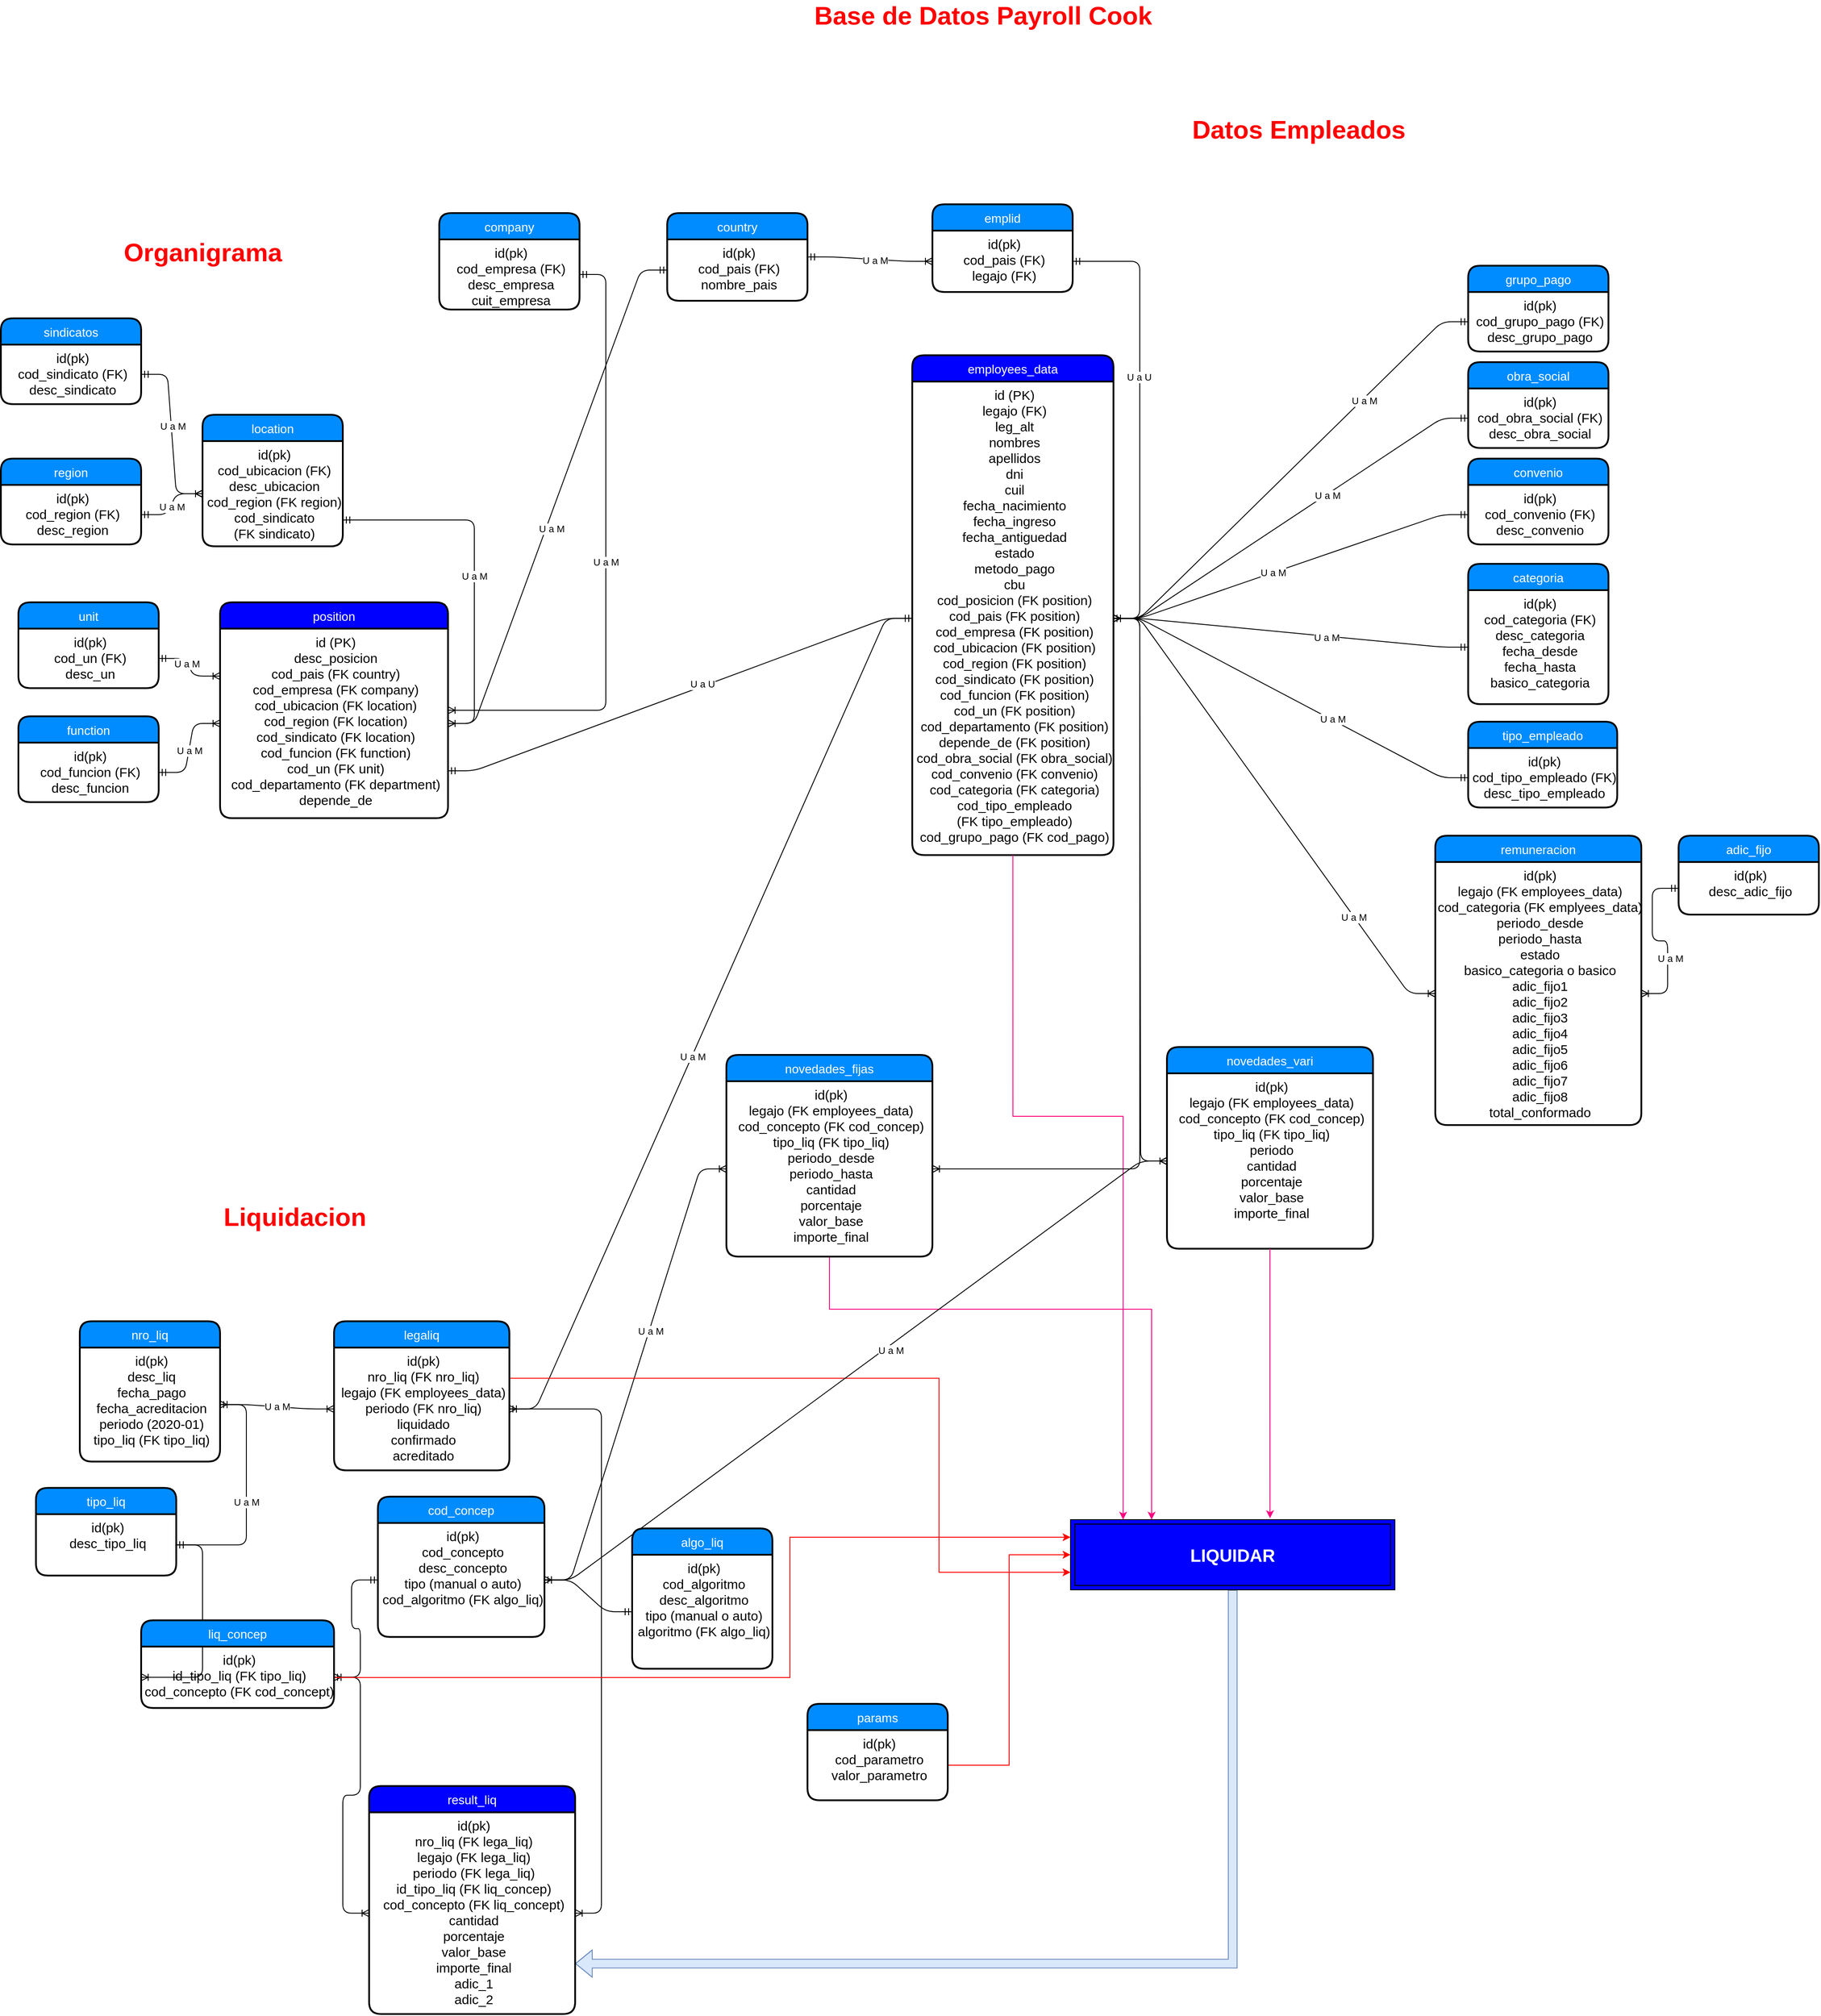 <mxfile version="13.6.2" type="github"><diagram id="R5pfA701NaSD8N2ByGOf" name="Page-1"><mxGraphModel dx="3206" dy="401" grid="1" gridSize="10" guides="1" tooltips="1" connect="1" arrows="1" fold="1" page="1" pageScale="1" pageWidth="1169" pageHeight="827" math="0" shadow="0"><root><mxCell id="0"/><mxCell id="1" parent="0"/><mxCell id="XidrcmPHRUJYJWmRy7Ku-55" value="" style="edgeStyle=entityRelationEdgeStyle;fontSize=12;html=1;endArrow=ERoneToMany;startArrow=ERmandOne;strokeColor=#000000;" parent="1" source="XidrcmPHRUJYJWmRy7Ku-22" target="XidrcmPHRUJYJWmRy7Ku-40" edge="1"><mxGeometry width="100" height="100" relative="1" as="geometry"><mxPoint x="-1680" y="1750" as="sourcePoint"/><mxPoint x="-1580" y="1650" as="targetPoint"/></mxGeometry></mxCell><mxCell id="XidrcmPHRUJYJWmRy7Ku-60" value="U a M" style="edgeLabel;html=1;align=center;verticalAlign=middle;resizable=0;points=[];" parent="XidrcmPHRUJYJWmRy7Ku-55" vertex="1" connectable="0"><mxGeometry x="0.192" y="-1" relative="1" as="geometry"><mxPoint as="offset"/></mxGeometry></mxCell><mxCell id="119IcOjmTgw26iHcHYF6-54" value="&lt;span style=&quot;font-size: 29px&quot;&gt;&lt;b&gt;Base de Datos Payroll Cook&lt;/b&gt;&lt;/span&gt;" style="text;html=1;align=center;verticalAlign=middle;resizable=0;points=[];;autosize=1;fontColor=#FF0000;" parent="1" vertex="1"><mxGeometry x="-1370" y="50" width="400" height="30" as="geometry"/></mxCell><mxCell id="119IcOjmTgw26iHcHYF6-61" style="edgeStyle=orthogonalEdgeStyle;rounded=0;orthogonalLoop=1;jettySize=auto;html=1;exitX=0;exitY=0.25;exitDx=0;exitDy=0;entryX=0.5;entryY=1;entryDx=0;entryDy=0;fontSize=20;strokeColor=none;endArrow=ERoneToMany;endFill=0;startArrow=ERmandOne;startFill=0;" parent="1" edge="1"><mxGeometry relative="1" as="geometry"><mxPoint x="-1205.333" y="606.17" as="targetPoint"/><mxPoint x="-1001" y="500.59" as="sourcePoint"/></mxGeometry></mxCell><mxCell id="CLIR_dkmVU7LcoB8GXZn-4" value="" style="edgeStyle=entityRelationEdgeStyle;fontSize=12;html=1;endArrow=ERmandOne;startArrow=ERmandOne;endFill=0;" parent="1" source="CLIR_dkmVU7LcoB8GXZn-3" target="119IcOjmTgw26iHcHYF6-74" edge="1"><mxGeometry width="100" height="100" relative="1" as="geometry"><mxPoint x="-1321" y="502.17" as="sourcePoint"/><mxPoint x="-1161" y="512.17" as="targetPoint"/></mxGeometry></mxCell><mxCell id="CLIR_dkmVU7LcoB8GXZn-12" value="U a U" style="edgeLabel;html=1;align=center;verticalAlign=middle;resizable=0;points=[];" parent="CLIR_dkmVU7LcoB8GXZn-4" vertex="1" connectable="0"><mxGeometry x="-0.191" y="-1" relative="1" as="geometry"><mxPoint as="offset"/></mxGeometry></mxCell><mxCell id="CLIR_dkmVU7LcoB8GXZn-9" value="" style="edgeStyle=entityRelationEdgeStyle;fontSize=12;html=1;endArrow=ERoneToMany;startArrow=ERmandOne;" parent="1" source="CLIR_dkmVU7LcoB8GXZn-7" target="CLIR_dkmVU7LcoB8GXZn-31" edge="1"><mxGeometry width="100" height="100" relative="1" as="geometry"><mxPoint x="-1620" y="880" as="sourcePoint"/><mxPoint x="-1520" y="780" as="targetPoint"/></mxGeometry></mxCell><mxCell id="XidrcmPHRUJYJWmRy7Ku-59" value="U a M" style="edgeLabel;html=1;align=center;verticalAlign=middle;resizable=0;points=[];" parent="CLIR_dkmVU7LcoB8GXZn-9" vertex="1" connectable="0"><mxGeometry x="0.12" y="6" relative="1" as="geometry"><mxPoint as="offset"/></mxGeometry></mxCell><mxCell id="CLIR_dkmVU7LcoB8GXZn-15" value="" style="edgeStyle=entityRelationEdgeStyle;fontSize=12;html=1;endArrow=ERoneToMany;startArrow=ERmandOne;" parent="1" source="CLIR_dkmVU7LcoB8GXZn-14" target="CLIR_dkmVU7LcoB8GXZn-30" edge="1"><mxGeometry width="100" height="100" relative="1" as="geometry"><mxPoint x="-1620" y="960" as="sourcePoint"/><mxPoint x="-1520" y="860" as="targetPoint"/></mxGeometry></mxCell><mxCell id="CLIR_dkmVU7LcoB8GXZn-16" value="U a M" style="edgeLabel;html=1;align=center;verticalAlign=middle;resizable=0;points=[];" parent="CLIR_dkmVU7LcoB8GXZn-15" vertex="1" connectable="0"><mxGeometry x="0.012" relative="1" as="geometry"><mxPoint as="offset"/></mxGeometry></mxCell><mxCell id="CLIR_dkmVU7LcoB8GXZn-19" value="" style="edgeStyle=entityRelationEdgeStyle;fontSize=12;html=1;endArrow=ERoneToMany;startArrow=ERmandOne;exitX=1;exitY=0.75;exitDx=0;exitDy=0;" parent="1" source="CLIR_dkmVU7LcoB8GXZn-18" target="CLIR_dkmVU7LcoB8GXZn-31" edge="1"><mxGeometry width="100" height="100" relative="1" as="geometry"><mxPoint x="-1620" y="960" as="sourcePoint"/><mxPoint x="-1520" y="860" as="targetPoint"/></mxGeometry></mxCell><mxCell id="CLIR_dkmVU7LcoB8GXZn-20" value="U a M" style="edgeLabel;html=1;align=center;verticalAlign=middle;resizable=0;points=[];" parent="CLIR_dkmVU7LcoB8GXZn-19" vertex="1" connectable="0"><mxGeometry x="-0.186" relative="1" as="geometry"><mxPoint y="45.83" as="offset"/></mxGeometry></mxCell><mxCell id="CLIR_dkmVU7LcoB8GXZn-23" value="" style="edgeStyle=entityRelationEdgeStyle;fontSize=12;html=1;endArrow=ERoneToMany;startArrow=ERmandOne;" parent="1" source="CLIR_dkmVU7LcoB8GXZn-22" target="CLIR_dkmVU7LcoB8GXZn-18" edge="1"><mxGeometry width="100" height="100" relative="1" as="geometry"><mxPoint x="-1620" y="1130" as="sourcePoint"/><mxPoint x="-1520" y="1030" as="targetPoint"/></mxGeometry></mxCell><mxCell id="CLIR_dkmVU7LcoB8GXZn-24" value="U a M" style="edgeLabel;html=1;align=center;verticalAlign=middle;resizable=0;points=[];" parent="CLIR_dkmVU7LcoB8GXZn-23" vertex="1" connectable="0"><mxGeometry x="-0.057" y="-1" relative="1" as="geometry"><mxPoint as="offset"/></mxGeometry></mxCell><mxCell id="CLIR_dkmVU7LcoB8GXZn-27" value="" style="edgeStyle=entityRelationEdgeStyle;fontSize=12;html=1;endArrow=ERoneToMany;startArrow=ERmandOne;entryX=0;entryY=0.25;entryDx=0;entryDy=0;" parent="1" source="CLIR_dkmVU7LcoB8GXZn-26" target="CLIR_dkmVU7LcoB8GXZn-31" edge="1"><mxGeometry width="100" height="100" relative="1" as="geometry"><mxPoint x="-2050" y="890" as="sourcePoint"/><mxPoint x="-1950" y="790" as="targetPoint"/></mxGeometry></mxCell><mxCell id="CLIR_dkmVU7LcoB8GXZn-28" value="U a M" style="edgeLabel;html=1;align=center;verticalAlign=middle;resizable=0;points=[];" parent="CLIR_dkmVU7LcoB8GXZn-27" vertex="1" connectable="0"><mxGeometry x="-0.11" y="-1" relative="1" as="geometry"><mxPoint as="offset"/></mxGeometry></mxCell><mxCell id="CLIR_dkmVU7LcoB8GXZn-29" value="&lt;span style=&quot;font-size: 29px&quot;&gt;&lt;b&gt;Organigrama&lt;/b&gt;&lt;/span&gt;" style="text;html=1;align=center;verticalAlign=middle;resizable=0;points=[];;autosize=1;fontColor=#FF0000;" parent="1" vertex="1"><mxGeometry x="-2160" y="320" width="200" height="30" as="geometry"/></mxCell><mxCell id="CLIR_dkmVU7LcoB8GXZn-34" value="" style="edgeStyle=entityRelationEdgeStyle;fontSize=12;html=1;endArrow=ERoneToMany;startArrow=ERmandOne;" parent="1" source="CLIR_dkmVU7LcoB8GXZn-33" target="CLIR_dkmVU7LcoB8GXZn-31" edge="1"><mxGeometry width="100" height="100" relative="1" as="geometry"><mxPoint x="-1970" y="830" as="sourcePoint"/><mxPoint x="-1870" y="730" as="targetPoint"/></mxGeometry></mxCell><mxCell id="CLIR_dkmVU7LcoB8GXZn-35" value="U a M" style="edgeLabel;html=1;align=center;verticalAlign=middle;resizable=0;points=[];fontColor=#000000;" parent="CLIR_dkmVU7LcoB8GXZn-34" vertex="1" connectable="0"><mxGeometry x="-0.051" relative="1" as="geometry"><mxPoint as="offset"/></mxGeometry></mxCell><mxCell id="CLIR_dkmVU7LcoB8GXZn-8" value="" style="edgeStyle=entityRelationEdgeStyle;fontSize=12;html=1;endArrow=ERoneToMany;startArrow=ERmandOne;" parent="1" source="CLIR_dkmVU7LcoB8GXZn-6" target="CLIR_dkmVU7LcoB8GXZn-3" edge="1"><mxGeometry width="100" height="100" relative="1" as="geometry"><mxPoint x="-1490" y="530" as="sourcePoint"/><mxPoint x="-1390" y="430" as="targetPoint"/></mxGeometry></mxCell><mxCell id="CLIR_dkmVU7LcoB8GXZn-10" value="U a M" style="edgeLabel;html=1;align=center;verticalAlign=middle;resizable=0;points=[];" parent="CLIR_dkmVU7LcoB8GXZn-8" vertex="1" connectable="0"><mxGeometry x="0.074" y="-1" relative="1" as="geometry"><mxPoint as="offset"/></mxGeometry></mxCell><mxCell id="CLIR_dkmVU7LcoB8GXZn-38" value="" style="edgeStyle=entityRelationEdgeStyle;fontSize=12;html=1;endArrow=ERoneToMany;startArrow=ERmandOne;entryX=0;entryY=0.5;entryDx=0;entryDy=0;" parent="1" source="CLIR_dkmVU7LcoB8GXZn-37" target="CLIR_dkmVU7LcoB8GXZn-18" edge="1"><mxGeometry width="100" height="100" relative="1" as="geometry"><mxPoint x="-1980" y="580" as="sourcePoint"/><mxPoint x="-1880" y="480" as="targetPoint"/></mxGeometry></mxCell><mxCell id="CLIR_dkmVU7LcoB8GXZn-39" value="U a M" style="edgeLabel;html=1;align=center;verticalAlign=middle;resizable=0;points=[];fontColor=#000000;" parent="CLIR_dkmVU7LcoB8GXZn-38" vertex="1" connectable="0"><mxGeometry x="-0.089" y="1" relative="1" as="geometry"><mxPoint as="offset"/></mxGeometry></mxCell><mxCell id="CLIR_dkmVU7LcoB8GXZn-42" value="" style="edgeStyle=entityRelationEdgeStyle;fontSize=12;html=1;endArrow=ERmandOne;startArrow=ERmandOne;exitX=1;exitY=0.75;exitDx=0;exitDy=0;" parent="1" source="CLIR_dkmVU7LcoB8GXZn-31" target="119IcOjmTgw26iHcHYF6-74" edge="1"><mxGeometry width="100" height="100" relative="1" as="geometry"><mxPoint x="-1590" y="740" as="sourcePoint"/><mxPoint x="-1490" y="640" as="targetPoint"/></mxGeometry></mxCell><mxCell id="CLIR_dkmVU7LcoB8GXZn-43" value="U a U" style="edgeLabel;html=1;align=center;verticalAlign=middle;resizable=0;points=[];fontColor=#000000;" parent="CLIR_dkmVU7LcoB8GXZn-42" vertex="1" connectable="0"><mxGeometry x="0.433" relative="1" as="geometry"><mxPoint x="-88.33" y="29.97" as="offset"/></mxGeometry></mxCell><mxCell id="CLIR_dkmVU7LcoB8GXZn-50" value="" style="edgeStyle=entityRelationEdgeStyle;fontSize=12;html=1;endArrow=ERoneToMany;startArrow=ERmandOne;" parent="1" source="CLIR_dkmVU7LcoB8GXZn-49" target="119IcOjmTgw26iHcHYF6-74" edge="1"><mxGeometry width="100" height="100" relative="1" as="geometry"><mxPoint x="-1330" y="810" as="sourcePoint"/><mxPoint x="-1230" y="710" as="targetPoint"/></mxGeometry></mxCell><mxCell id="CLIR_dkmVU7LcoB8GXZn-51" value="U a M" style="edgeLabel;html=1;align=center;verticalAlign=middle;resizable=0;points=[];fontColor=#000000;" parent="CLIR_dkmVU7LcoB8GXZn-50" vertex="1" connectable="0"><mxGeometry x="-0.206" y="1" relative="1" as="geometry"><mxPoint as="offset"/></mxGeometry></mxCell><mxCell id="CLIR_dkmVU7LcoB8GXZn-52" value="" style="edgeStyle=entityRelationEdgeStyle;fontSize=12;html=1;endArrow=ERoneToMany;startArrow=ERmandOne;" parent="1" source="CLIR_dkmVU7LcoB8GXZn-47" target="119IcOjmTgw26iHcHYF6-74" edge="1"><mxGeometry width="100" height="100" relative="1" as="geometry"><mxPoint x="-1330" y="810" as="sourcePoint"/><mxPoint x="-1230" y="710" as="targetPoint"/></mxGeometry></mxCell><mxCell id="CLIR_dkmVU7LcoB8GXZn-53" value="U a M" style="edgeLabel;html=1;align=center;verticalAlign=middle;resizable=0;points=[];fontColor=#000000;" parent="CLIR_dkmVU7LcoB8GXZn-52" vertex="1" connectable="0"><mxGeometry x="-0.007" y="2" relative="1" as="geometry"><mxPoint x="-23.03" y="5.43" as="offset"/></mxGeometry></mxCell><mxCell id="CLIR_dkmVU7LcoB8GXZn-56" value="" style="edgeStyle=entityRelationEdgeStyle;fontSize=12;html=1;endArrow=ERoneToMany;startArrow=ERmandOne;" parent="1" source="CLIR_dkmVU7LcoB8GXZn-55" target="119IcOjmTgw26iHcHYF6-74" edge="1"><mxGeometry width="100" height="100" relative="1" as="geometry"><mxPoint x="-1330" y="890" as="sourcePoint"/><mxPoint x="-1230" y="790" as="targetPoint"/></mxGeometry></mxCell><mxCell id="CLIR_dkmVU7LcoB8GXZn-57" value="U a M" style="edgeLabel;html=1;align=center;verticalAlign=middle;resizable=0;points=[];fontColor=#000000;" parent="CLIR_dkmVU7LcoB8GXZn-56" vertex="1" connectable="0"><mxGeometry x="-0.203" y="1" relative="1" as="geometry"><mxPoint as="offset"/></mxGeometry></mxCell><mxCell id="CLIR_dkmVU7LcoB8GXZn-60" value="" style="edgeStyle=entityRelationEdgeStyle;fontSize=12;html=1;endArrow=ERoneToMany;startArrow=ERmandOne;" parent="1" source="CLIR_dkmVU7LcoB8GXZn-59" target="119IcOjmTgw26iHcHYF6-74" edge="1"><mxGeometry width="100" height="100" relative="1" as="geometry"><mxPoint x="-1330" y="890" as="sourcePoint"/><mxPoint x="-1230" y="790" as="targetPoint"/></mxGeometry></mxCell><mxCell id="CLIR_dkmVU7LcoB8GXZn-61" value="U a M" style="edgeLabel;html=1;align=center;verticalAlign=middle;resizable=0;points=[];fontColor=#000000;" parent="CLIR_dkmVU7LcoB8GXZn-60" vertex="1" connectable="0"><mxGeometry x="-0.237" y="-1" relative="1" as="geometry"><mxPoint as="offset"/></mxGeometry></mxCell><mxCell id="CLIR_dkmVU7LcoB8GXZn-64" value="" style="edgeStyle=entityRelationEdgeStyle;fontSize=12;html=1;endArrow=ERoneToMany;startArrow=ERmandOne;" parent="1" source="CLIR_dkmVU7LcoB8GXZn-63" target="119IcOjmTgw26iHcHYF6-74" edge="1"><mxGeometry width="100" height="100" relative="1" as="geometry"><mxPoint x="-1330" y="560" as="sourcePoint"/><mxPoint x="-1230" y="460" as="targetPoint"/></mxGeometry></mxCell><mxCell id="CLIR_dkmVU7LcoB8GXZn-65" value="U a M" style="edgeLabel;html=1;align=center;verticalAlign=middle;resizable=0;points=[];fontColor=#000000;" parent="CLIR_dkmVU7LcoB8GXZn-64" vertex="1" connectable="0"><mxGeometry x="-0.426" y="2" relative="1" as="geometry"><mxPoint as="offset"/></mxGeometry></mxCell><mxCell id="XidrcmPHRUJYJWmRy7Ku-5" value="" style="edgeStyle=entityRelationEdgeStyle;fontSize=12;html=1;endArrow=ERoneToMany;startArrow=ERmandOne;" parent="1" source="XidrcmPHRUJYJWmRy7Ku-4" target="XidrcmPHRUJYJWmRy7Ku-2" edge="1"><mxGeometry width="100" height="100" relative="1" as="geometry"><mxPoint x="-396.42" y="1140" as="sourcePoint"/><mxPoint x="-296.42" y="1040" as="targetPoint"/></mxGeometry></mxCell><mxCell id="XidrcmPHRUJYJWmRy7Ku-6" value="U a M" style="edgeLabel;html=1;align=center;verticalAlign=middle;resizable=0;points=[];" parent="XidrcmPHRUJYJWmRy7Ku-5" vertex="1" connectable="0"><mxGeometry x="-0.26" y="1" relative="1" as="geometry"><mxPoint x="19" y="36.9" as="offset"/></mxGeometry></mxCell><mxCell id="XidrcmPHRUJYJWmRy7Ku-7" value="" style="edgeStyle=entityRelationEdgeStyle;fontSize=12;html=1;endArrow=ERoneToMany;startArrow=ERmandOne;" parent="1" source="119IcOjmTgw26iHcHYF6-74" target="XidrcmPHRUJYJWmRy7Ku-2" edge="1"><mxGeometry width="100" height="100" relative="1" as="geometry"><mxPoint x="-1230" y="1160" as="sourcePoint"/><mxPoint x="-1130" y="1060" as="targetPoint"/></mxGeometry></mxCell><mxCell id="XidrcmPHRUJYJWmRy7Ku-8" value="U a M" style="edgeLabel;html=1;align=center;verticalAlign=middle;resizable=0;points=[];" parent="XidrcmPHRUJYJWmRy7Ku-7" vertex="1" connectable="0"><mxGeometry x="0.531" y="-1" relative="1" as="geometry"><mxPoint as="offset"/></mxGeometry></mxCell><mxCell id="XidrcmPHRUJYJWmRy7Ku-13" value="" style="edgeStyle=entityRelationEdgeStyle;fontSize=12;html=1;endArrow=ERoneToMany;startArrow=ERmandOne;" parent="1" source="119IcOjmTgw26iHcHYF6-74" target="XidrcmPHRUJYJWmRy7Ku-12" edge="1"><mxGeometry width="100" height="100" relative="1" as="geometry"><mxPoint x="-1970" y="1020" as="sourcePoint"/><mxPoint x="-1870" y="920" as="targetPoint"/></mxGeometry></mxCell><mxCell id="XidrcmPHRUJYJWmRy7Ku-14" value="U a M" style="edgeLabel;html=1;align=center;verticalAlign=middle;resizable=0;points=[];" parent="XidrcmPHRUJYJWmRy7Ku-13" vertex="1" connectable="0"><mxGeometry x="0.102" y="1" relative="1" as="geometry"><mxPoint as="offset"/></mxGeometry></mxCell><mxCell id="XidrcmPHRUJYJWmRy7Ku-15" value="" style="edgeStyle=entityRelationEdgeStyle;fontSize=12;html=1;endArrow=ERoneToMany;startArrow=ERmandOne;" parent="1" source="XidrcmPHRUJYJWmRy7Ku-10" target="XidrcmPHRUJYJWmRy7Ku-12" edge="1"><mxGeometry width="100" height="100" relative="1" as="geometry"><mxPoint x="-1820" y="1603.73" as="sourcePoint"/><mxPoint x="-1720" y="1503.73" as="targetPoint"/></mxGeometry></mxCell><mxCell id="XidrcmPHRUJYJWmRy7Ku-16" value="U a M" style="edgeLabel;html=1;align=center;verticalAlign=middle;resizable=0;points=[];" parent="XidrcmPHRUJYJWmRy7Ku-15" vertex="1" connectable="0"><mxGeometry x="-0.004" relative="1" as="geometry"><mxPoint as="offset"/></mxGeometry></mxCell><mxCell id="XidrcmPHRUJYJWmRy7Ku-19" value="" style="edgeStyle=entityRelationEdgeStyle;fontSize=12;html=1;endArrow=ERoneToMany;startArrow=ERmandOne;" parent="1" source="XidrcmPHRUJYJWmRy7Ku-18" target="XidrcmPHRUJYJWmRy7Ku-10" edge="1"><mxGeometry width="100" height="100" relative="1" as="geometry"><mxPoint x="-2030" y="1743.73" as="sourcePoint"/><mxPoint x="-1930" y="1643.73" as="targetPoint"/></mxGeometry></mxCell><mxCell id="XidrcmPHRUJYJWmRy7Ku-20" value="U a M" style="edgeLabel;html=1;align=center;verticalAlign=middle;resizable=0;points=[];" parent="XidrcmPHRUJYJWmRy7Ku-19" vertex="1" connectable="0"><mxGeometry x="-0.049" relative="1" as="geometry"><mxPoint as="offset"/></mxGeometry></mxCell><mxCell id="XidrcmPHRUJYJWmRy7Ku-25" value="" style="edgeStyle=entityRelationEdgeStyle;fontSize=12;html=1;endArrow=ERoneToMany;startArrow=ERmandOne;" parent="1" source="XidrcmPHRUJYJWmRy7Ku-22" target="XidrcmPHRUJYJWmRy7Ku-24" edge="1"><mxGeometry width="100" height="100" relative="1" as="geometry"><mxPoint x="-2030" y="1883.73" as="sourcePoint"/><mxPoint x="-1930" y="1783.73" as="targetPoint"/></mxGeometry></mxCell><mxCell id="XidrcmPHRUJYJWmRy7Ku-26" value="" style="edgeStyle=entityRelationEdgeStyle;fontSize=12;html=1;endArrow=ERoneToMany;startArrow=ERmandOne;entryX=0;entryY=0.5;entryDx=0;entryDy=0;" parent="1" source="XidrcmPHRUJYJWmRy7Ku-18" target="XidrcmPHRUJYJWmRy7Ku-24" edge="1"><mxGeometry width="100" height="100" relative="1" as="geometry"><mxPoint x="-2030" y="1883.73" as="sourcePoint"/><mxPoint x="-1930" y="1783.73" as="targetPoint"/></mxGeometry></mxCell><mxCell id="XidrcmPHRUJYJWmRy7Ku-29" value="" style="edgeStyle=entityRelationEdgeStyle;fontSize=12;html=1;endArrow=ERoneToMany;startArrow=ERmandOne;" parent="1" source="XidrcmPHRUJYJWmRy7Ku-28" target="XidrcmPHRUJYJWmRy7Ku-22" edge="1"><mxGeometry width="100" height="100" relative="1" as="geometry"><mxPoint x="-1640" y="1943.73" as="sourcePoint"/><mxPoint x="-1540" y="1843.73" as="targetPoint"/></mxGeometry></mxCell><mxCell id="XidrcmPHRUJYJWmRy7Ku-34" value="" style="edgeStyle=entityRelationEdgeStyle;fontSize=12;html=1;endArrow=ERoneToMany;startArrow=ERmandOne;" parent="1" source="XidrcmPHRUJYJWmRy7Ku-12" target="XidrcmPHRUJYJWmRy7Ku-33" edge="1"><mxGeometry width="100" height="100" relative="1" as="geometry"><mxPoint x="-1950" y="2073.73" as="sourcePoint"/><mxPoint x="-1850" y="1973.73" as="targetPoint"/></mxGeometry></mxCell><mxCell id="XidrcmPHRUJYJWmRy7Ku-35" value="" style="edgeStyle=entityRelationEdgeStyle;fontSize=12;html=1;endArrow=ERoneToMany;startArrow=ERmandOne;entryX=0;entryY=0.5;entryDx=0;entryDy=0;" parent="1" source="XidrcmPHRUJYJWmRy7Ku-24" target="XidrcmPHRUJYJWmRy7Ku-33" edge="1"><mxGeometry width="100" height="100" relative="1" as="geometry"><mxPoint x="-1950" y="2093.73" as="sourcePoint"/><mxPoint x="-1850" y="1993.73" as="targetPoint"/></mxGeometry></mxCell><mxCell id="CLIR_dkmVU7LcoB8GXZn-6" value="country" style="swimlane;childLayout=stackLayout;horizontal=1;startSize=30;horizontalStack=0;fillColor=#008cff;fontColor=#FFFFFF;rounded=1;fontSize=14;fontStyle=0;strokeWidth=2;resizeParent=0;resizeLast=1;shadow=0;dashed=0;align=center;glass=0;comic=0;" parent="1" vertex="1"><mxGeometry x="-1530" y="290" width="160" height="100" as="geometry"/></mxCell><mxCell id="CLIR_dkmVU7LcoB8GXZn-7" value="id(pk)&#10;cod_pais (FK)&#10;nombre_pais" style="align=center;strokeColor=none;fillColor=none;spacingLeft=4;fontSize=15;verticalAlign=top;resizable=0;rotatable=0;part=1;" parent="CLIR_dkmVU7LcoB8GXZn-6" vertex="1"><mxGeometry y="30" width="160" height="70" as="geometry"/></mxCell><mxCell id="CLIR_dkmVU7LcoB8GXZn-13" value="company" style="swimlane;childLayout=stackLayout;horizontal=1;startSize=30;horizontalStack=0;fillColor=#008cff;fontColor=#FFFFFF;rounded=1;fontSize=14;fontStyle=0;strokeWidth=2;resizeParent=0;resizeLast=1;shadow=0;dashed=0;align=center;glass=0;comic=0;" parent="1" vertex="1"><mxGeometry x="-1790" y="290" width="160" height="110.01" as="geometry"/></mxCell><mxCell id="CLIR_dkmVU7LcoB8GXZn-14" value="id(pk)&#10;cod_empresa (FK)&#10;desc_empresa&#10;cuit_empresa" style="align=center;strokeColor=none;fillColor=none;spacingLeft=4;fontSize=15;verticalAlign=top;resizable=0;rotatable=0;part=1;" parent="CLIR_dkmVU7LcoB8GXZn-13" vertex="1"><mxGeometry y="30" width="160" height="80.01" as="geometry"/></mxCell><mxCell id="XidrcmPHRUJYJWmRy7Ku-37" value="&lt;span style=&quot;font-size: 29px&quot;&gt;&lt;b&gt;Liquidacion&lt;/b&gt;&lt;/span&gt;" style="text;html=1;align=center;verticalAlign=middle;resizable=0;points=[];;autosize=1;fontColor=#FF0000;" parent="1" vertex="1"><mxGeometry x="-2045" y="1420" width="180" height="30" as="geometry"/></mxCell><mxCell id="XidrcmPHRUJYJWmRy7Ku-38" value="&lt;span style=&quot;font-size: 29px&quot;&gt;&lt;b&gt;Datos Empleados&lt;/b&gt;&lt;/span&gt;" style="text;html=1;align=center;verticalAlign=middle;resizable=0;points=[];;autosize=1;fontColor=#FF0000;" parent="1" vertex="1"><mxGeometry x="-940" y="180" width="260" height="30" as="geometry"/></mxCell><mxCell id="CLIR_dkmVU7LcoB8GXZn-62" value="grupo_pago" style="swimlane;childLayout=stackLayout;horizontal=1;startSize=30;horizontalStack=0;fillColor=#008cff;fontColor=#FFFFFF;rounded=1;fontSize=14;fontStyle=0;strokeWidth=2;resizeParent=0;resizeLast=1;shadow=0;dashed=0;align=center;glass=0;comic=0;" parent="1" vertex="1"><mxGeometry x="-616.42" y="350" width="160" height="97.83" as="geometry"/></mxCell><mxCell id="CLIR_dkmVU7LcoB8GXZn-63" value="id(pk)&#10;cod_grupo_pago (FK)&#10;desc_grupo_pago" style="align=center;strokeColor=none;fillColor=none;spacingLeft=4;fontSize=15;verticalAlign=top;resizable=0;rotatable=0;part=1;" parent="CLIR_dkmVU7LcoB8GXZn-62" vertex="1"><mxGeometry y="30" width="160" height="67.83" as="geometry"/></mxCell><mxCell id="CLIR_dkmVU7LcoB8GXZn-46" value="convenio" style="swimlane;childLayout=stackLayout;horizontal=1;startSize=30;horizontalStack=0;fillColor=#008cff;fontColor=#FFFFFF;rounded=1;fontSize=14;fontStyle=0;strokeWidth=2;resizeParent=0;resizeLast=1;shadow=0;dashed=0;align=center;glass=0;comic=0;" parent="1" vertex="1"><mxGeometry x="-616.42" y="570.01" width="160" height="97.83" as="geometry"/></mxCell><mxCell id="CLIR_dkmVU7LcoB8GXZn-47" value="id(pk)&#10;cod_convenio (FK)&#10;desc_convenio" style="align=center;strokeColor=none;fillColor=none;spacingLeft=4;fontSize=15;verticalAlign=top;resizable=0;rotatable=0;part=1;" parent="CLIR_dkmVU7LcoB8GXZn-46" vertex="1"><mxGeometry y="30" width="160" height="67.83" as="geometry"/></mxCell><mxCell id="CLIR_dkmVU7LcoB8GXZn-48" value="obra_social" style="swimlane;childLayout=stackLayout;horizontal=1;startSize=30;horizontalStack=0;fillColor=#008cff;fontColor=#FFFFFF;rounded=1;fontSize=14;fontStyle=0;strokeWidth=2;resizeParent=0;resizeLast=1;shadow=0;dashed=0;align=center;glass=0;comic=0;" parent="1" vertex="1"><mxGeometry x="-616.42" y="460" width="160" height="97.83" as="geometry"/></mxCell><mxCell id="CLIR_dkmVU7LcoB8GXZn-49" value="id(pk)&#10;cod_obra_social (FK)&#10;desc_obra_social" style="align=center;strokeColor=none;fillColor=none;spacingLeft=4;fontSize=15;verticalAlign=top;resizable=0;rotatable=0;part=1;" parent="CLIR_dkmVU7LcoB8GXZn-48" vertex="1"><mxGeometry y="30" width="160" height="67.83" as="geometry"/></mxCell><mxCell id="CLIR_dkmVU7LcoB8GXZn-54" value="categoria" style="swimlane;childLayout=stackLayout;horizontal=1;startSize=30;horizontalStack=0;fillColor=#008cff;fontColor=#FFFFFF;rounded=1;fontSize=14;fontStyle=0;strokeWidth=2;resizeParent=0;resizeLast=1;shadow=0;dashed=0;align=center;glass=0;comic=0;" parent="1" vertex="1"><mxGeometry x="-616.42" y="690" width="160" height="160" as="geometry"/></mxCell><mxCell id="CLIR_dkmVU7LcoB8GXZn-55" value="id(pk)&#10;cod_categoria (FK)&#10;desc_categoria&#10;fecha_desde&#10;fecha_hasta&#10;basico_categoria" style="align=center;strokeColor=none;fillColor=none;spacingLeft=4;fontSize=15;verticalAlign=top;resizable=0;rotatable=0;part=1;" parent="CLIR_dkmVU7LcoB8GXZn-54" vertex="1"><mxGeometry y="30" width="160" height="130" as="geometry"/></mxCell><mxCell id="CLIR_dkmVU7LcoB8GXZn-58" value="tipo_empleado" style="swimlane;childLayout=stackLayout;horizontal=1;startSize=30;horizontalStack=0;fillColor=#008cff;fontColor=#FFFFFF;rounded=1;fontSize=14;fontStyle=0;strokeWidth=2;resizeParent=0;resizeLast=1;shadow=0;dashed=0;align=center;glass=0;comic=0;" parent="1" vertex="1"><mxGeometry x="-616.42" y="870" width="170" height="97.83" as="geometry"/></mxCell><mxCell id="CLIR_dkmVU7LcoB8GXZn-59" value="id(pk)&#10;cod_tipo_empleado (FK)&#10;desc_tipo_empleado" style="align=center;strokeColor=none;fillColor=none;spacingLeft=4;fontSize=15;verticalAlign=top;resizable=0;rotatable=0;part=1;" parent="CLIR_dkmVU7LcoB8GXZn-58" vertex="1"><mxGeometry y="30" width="170" height="67.83" as="geometry"/></mxCell><mxCell id="XidrcmPHRUJYJWmRy7Ku-1" value="remuneracion" style="swimlane;childLayout=stackLayout;horizontal=1;startSize=30;horizontalStack=0;fillColor=#008cff;fontColor=#FFFFFF;rounded=1;fontSize=14;fontStyle=0;strokeWidth=2;resizeParent=0;resizeLast=1;shadow=0;dashed=0;align=center;glass=0;comic=0;" parent="1" vertex="1"><mxGeometry x="-653.92" y="1000" width="235" height="330" as="geometry"/></mxCell><mxCell id="XidrcmPHRUJYJWmRy7Ku-2" value="id(pk)&#10;legajo (FK employees_data)&#10;cod_categoria (FK emplyees_data)&#10;periodo_desde&#10;periodo_hasta&#10;estado&#10;basico_categoria o basico&#10;adic_fijo1&#10;adic_fijo2&#10;adic_fijo3&#10;adic_fijo4&#10;adic_fijo5&#10;adic_fijo6&#10;adic_fijo7&#10;adic_fijo8&#10;total_conformado&#10;" style="align=center;strokeColor=none;fillColor=none;spacingLeft=4;fontSize=15;verticalAlign=top;resizable=0;rotatable=0;part=1;" parent="XidrcmPHRUJYJWmRy7Ku-1" vertex="1"><mxGeometry y="30" width="235" height="300" as="geometry"/></mxCell><mxCell id="XidrcmPHRUJYJWmRy7Ku-3" value="adic_fijo" style="swimlane;childLayout=stackLayout;horizontal=1;startSize=30;horizontalStack=0;fillColor=#008cff;fontColor=#FFFFFF;rounded=1;fontSize=14;fontStyle=0;strokeWidth=2;resizeParent=0;resizeLast=1;shadow=0;dashed=0;align=center;glass=0;comic=0;" parent="1" vertex="1"><mxGeometry x="-376.42" y="1000" width="160" height="90" as="geometry"/></mxCell><mxCell id="XidrcmPHRUJYJWmRy7Ku-4" value="id(pk)&#10;desc_adic_fijo&#10;" style="align=center;strokeColor=none;fillColor=none;spacingLeft=4;fontSize=15;verticalAlign=top;resizable=0;rotatable=0;part=1;" parent="XidrcmPHRUJYJWmRy7Ku-3" vertex="1"><mxGeometry y="30" width="160" height="60" as="geometry"/></mxCell><mxCell id="CLIR_dkmVU7LcoB8GXZn-2" value="emplid" style="swimlane;childLayout=stackLayout;horizontal=1;startSize=30;horizontalStack=0;fillColor=#008cff;fontColor=#FFFFFF;rounded=1;fontSize=14;fontStyle=0;strokeWidth=2;resizeParent=0;resizeLast=1;shadow=0;dashed=0;align=center;glass=0;comic=0;" parent="1" vertex="1"><mxGeometry x="-1227.5" y="280" width="160" height="100" as="geometry"/></mxCell><mxCell id="CLIR_dkmVU7LcoB8GXZn-3" value="id(pk)&#10;cod_pais (FK)&#10;legajo (FK)" style="align=center;strokeColor=none;fillColor=none;spacingLeft=4;fontSize=15;verticalAlign=top;resizable=0;rotatable=0;part=1;" parent="CLIR_dkmVU7LcoB8GXZn-2" vertex="1"><mxGeometry y="30" width="160" height="70" as="geometry"/></mxCell><mxCell id="119IcOjmTgw26iHcHYF6-73" value="employees_data" style="swimlane;childLayout=stackLayout;horizontal=1;startSize=30;horizontalStack=0;fontColor=#FFFFFF;rounded=1;fontSize=14;fontStyle=0;strokeWidth=2;resizeParent=0;resizeLast=1;shadow=0;dashed=0;align=center;glass=0;comic=0;fillColor=#0000FF;" parent="1" vertex="1"><mxGeometry x="-1250.5" y="452.17" width="229.5" height="570" as="geometry"/></mxCell><mxCell id="119IcOjmTgw26iHcHYF6-74" value="id (PK)&#10;legajo (FK)&#10;leg_alt&#10;nombres&#10;apellidos&#10;dni&#10;cuil&#10;fecha_nacimiento&#10;fecha_ingreso&#10;fecha_antiguedad&#10;estado&#10;metodo_pago&#10;cbu&#10;cod_posicion (FK position)&#10;cod_pais (FK position)&#10;cod_empresa (FK position)&#10;cod_ubicacion (FK position)&#10;cod_region (FK position)&#10;cod_sindicato (FK position)&#10;cod_funcion (FK position)&#10;cod_un (FK position)&#10;cod_departamento (FK position)&#10;depende_de (FK position)&#10;cod_obra_social (FK obra_social)&#10;cod_convenio (FK convenio)&#10;cod_categoria (FK categoria)&#10;cod_tipo_empleado &#10;(FK tipo_empleado)&#10;cod_grupo_pago (FK cod_pago)&#10;" style="align=center;strokeColor=none;fillColor=none;spacingLeft=4;fontSize=15;verticalAlign=top;resizable=0;rotatable=0;part=1;" parent="119IcOjmTgw26iHcHYF6-73" vertex="1"><mxGeometry y="30" width="229.5" height="540" as="geometry"/></mxCell><mxCell id="XidrcmPHRUJYJWmRy7Ku-50" style="edgeStyle=orthogonalEdgeStyle;shape=flexArrow;rounded=0;orthogonalLoop=1;jettySize=auto;html=1;exitX=0.5;exitY=1;exitDx=0;exitDy=0;entryX=1;entryY=0.75;entryDx=0;entryDy=0;fillColor=#dae8fc;strokeColor=#6c8ebf;" parent="1" source="XidrcmPHRUJYJWmRy7Ku-43" target="XidrcmPHRUJYJWmRy7Ku-33" edge="1"><mxGeometry relative="1" as="geometry"/></mxCell><mxCell id="XidrcmPHRUJYJWmRy7Ku-43" value="&lt;b&gt;&lt;font color=&quot;#ffffff&quot; style=&quot;font-size: 20px&quot;&gt;LIQUIDAR&lt;/font&gt;&lt;/b&gt;" style="shape=ext;margin=3;double=1;whiteSpace=wrap;html=1;align=center;fillColor=#0000FF;" parent="1" vertex="1"><mxGeometry x="-1070" y="1780" width="370" height="80" as="geometry"/></mxCell><mxCell id="XidrcmPHRUJYJWmRy7Ku-44" style="edgeStyle=orthogonalEdgeStyle;rounded=0;orthogonalLoop=1;jettySize=auto;html=1;exitX=0.5;exitY=1;exitDx=0;exitDy=0;entryX=0.25;entryY=0;entryDx=0;entryDy=0;strokeColor=#FF0080;" parent="1" source="XidrcmPHRUJYJWmRy7Ku-40" target="XidrcmPHRUJYJWmRy7Ku-43" edge="1"><mxGeometry relative="1" as="geometry"><Array as="points"><mxPoint x="-1345" y="1540"/><mxPoint x="-977" y="1540"/></Array></mxGeometry></mxCell><mxCell id="XidrcmPHRUJYJWmRy7Ku-46" style="edgeStyle=orthogonalEdgeStyle;rounded=0;orthogonalLoop=1;jettySize=auto;html=1;exitX=1;exitY=0.5;exitDx=0;exitDy=0;entryX=0;entryY=0.5;entryDx=0;entryDy=0;strokeColor=#FF0000;" parent="1" source="XidrcmPHRUJYJWmRy7Ku-31" target="XidrcmPHRUJYJWmRy7Ku-43" edge="1"><mxGeometry relative="1" as="geometry"/></mxCell><mxCell id="XidrcmPHRUJYJWmRy7Ku-47" style="edgeStyle=orthogonalEdgeStyle;rounded=0;orthogonalLoop=1;jettySize=auto;html=1;exitX=1;exitY=0.25;exitDx=0;exitDy=0;entryX=0;entryY=0.75;entryDx=0;entryDy=0;strokeColor=#FF0000;" parent="1" source="XidrcmPHRUJYJWmRy7Ku-12" target="XidrcmPHRUJYJWmRy7Ku-43" edge="1"><mxGeometry relative="1" as="geometry"><Array as="points"><mxPoint x="-1220" y="1619"/><mxPoint x="-1220" y="1840"/></Array></mxGeometry></mxCell><mxCell id="XidrcmPHRUJYJWmRy7Ku-48" style="edgeStyle=orthogonalEdgeStyle;rounded=0;orthogonalLoop=1;jettySize=auto;html=1;exitX=1;exitY=0.25;exitDx=0;exitDy=0;entryX=0;entryY=0.25;entryDx=0;entryDy=0;strokeColor=#FF0000;" parent="1" source="XidrcmPHRUJYJWmRy7Ku-24" target="XidrcmPHRUJYJWmRy7Ku-43" edge="1"><mxGeometry relative="1" as="geometry"><Array as="points"><mxPoint x="-1910" y="1960"/><mxPoint x="-1390" y="1960"/><mxPoint x="-1390" y="1800"/></Array></mxGeometry></mxCell><mxCell id="XidrcmPHRUJYJWmRy7Ku-49" style="edgeStyle=orthogonalEdgeStyle;rounded=0;orthogonalLoop=1;jettySize=auto;html=1;exitX=0.5;exitY=1;exitDx=0;exitDy=0;strokeColor=#FF0080;" parent="1" source="119IcOjmTgw26iHcHYF6-74" target="XidrcmPHRUJYJWmRy7Ku-43" edge="1"><mxGeometry relative="1" as="geometry"><Array as="points"><mxPoint x="-1136" y="1320"/><mxPoint x="-1010" y="1320"/></Array></mxGeometry></mxCell><mxCell id="XidrcmPHRUJYJWmRy7Ku-9" value="nro_liq" style="swimlane;childLayout=stackLayout;horizontal=1;startSize=30;horizontalStack=0;fillColor=#008cff;fontColor=#FFFFFF;rounded=1;fontSize=14;fontStyle=0;strokeWidth=2;resizeParent=0;resizeLast=1;shadow=0;dashed=0;align=center;glass=0;comic=0;" parent="1" vertex="1"><mxGeometry x="-2200" y="1553.73" width="160" height="160" as="geometry"/></mxCell><mxCell id="XidrcmPHRUJYJWmRy7Ku-10" value="id(pk)&#10;desc_liq&#10;fecha_pago&#10;fecha_acreditacion&#10;periodo (2020-01)&#10;tipo_liq (FK tipo_liq)" style="align=center;strokeColor=none;fillColor=none;spacingLeft=4;fontSize=15;verticalAlign=top;resizable=0;rotatable=0;part=1;" parent="XidrcmPHRUJYJWmRy7Ku-9" vertex="1"><mxGeometry y="30" width="160" height="130" as="geometry"/></mxCell><mxCell id="XidrcmPHRUJYJWmRy7Ku-11" value="legaliq" style="swimlane;childLayout=stackLayout;horizontal=1;startSize=30;horizontalStack=0;fillColor=#008cff;fontColor=#FFFFFF;rounded=1;fontSize=14;fontStyle=0;strokeWidth=2;resizeParent=0;resizeLast=1;shadow=0;dashed=0;align=center;glass=0;comic=0;" parent="1" vertex="1"><mxGeometry x="-1910" y="1553.73" width="200" height="170" as="geometry"/></mxCell><mxCell id="XidrcmPHRUJYJWmRy7Ku-12" value="id(pk)&#10;nro_liq (FK nro_liq)&#10;legajo (FK employees_data)&#10;periodo (FK nro_liq)&#10;liquidado&#10;confirmado&#10;acreditado" style="align=center;strokeColor=none;fillColor=none;spacingLeft=4;fontSize=15;verticalAlign=top;resizable=0;rotatable=0;part=1;" parent="XidrcmPHRUJYJWmRy7Ku-11" vertex="1"><mxGeometry y="30" width="200" height="140" as="geometry"/></mxCell><mxCell id="XidrcmPHRUJYJWmRy7Ku-17" value="tipo_liq" style="swimlane;childLayout=stackLayout;horizontal=1;startSize=30;horizontalStack=0;fillColor=#008cff;fontColor=#FFFFFF;rounded=1;fontSize=14;fontStyle=0;strokeWidth=2;resizeParent=0;resizeLast=1;shadow=0;dashed=0;align=center;glass=0;comic=0;" parent="1" vertex="1"><mxGeometry x="-2250" y="1743.73" width="160" height="100" as="geometry"/></mxCell><mxCell id="XidrcmPHRUJYJWmRy7Ku-18" value="id(pk)&#10;desc_tipo_liq" style="align=center;strokeColor=none;fillColor=none;spacingLeft=4;fontSize=15;verticalAlign=top;resizable=0;rotatable=0;part=1;" parent="XidrcmPHRUJYJWmRy7Ku-17" vertex="1"><mxGeometry y="30" width="160" height="70" as="geometry"/></mxCell><mxCell id="XidrcmPHRUJYJWmRy7Ku-21" value="cod_concep" style="swimlane;childLayout=stackLayout;horizontal=1;startSize=30;horizontalStack=0;fillColor=#008cff;fontColor=#FFFFFF;rounded=1;fontSize=14;fontStyle=0;strokeWidth=2;resizeParent=0;resizeLast=1;shadow=0;dashed=0;align=center;glass=0;comic=0;" parent="1" vertex="1"><mxGeometry x="-1860" y="1753.73" width="190" height="160" as="geometry"/></mxCell><mxCell id="XidrcmPHRUJYJWmRy7Ku-22" value="id(pk)&#10;cod_concepto&#10;desc_concepto&#10;tipo (manual o auto)&#10;cod_algoritmo (FK algo_liq)" style="align=center;strokeColor=none;fillColor=none;spacingLeft=4;fontSize=15;verticalAlign=top;resizable=0;rotatable=0;part=1;" parent="XidrcmPHRUJYJWmRy7Ku-21" vertex="1"><mxGeometry y="30" width="190" height="130" as="geometry"/></mxCell><mxCell id="XidrcmPHRUJYJWmRy7Ku-32" value="result_liq" style="swimlane;childLayout=stackLayout;horizontal=1;startSize=30;horizontalStack=0;fontColor=#FFFFFF;rounded=1;fontSize=14;fontStyle=0;strokeWidth=2;resizeParent=0;resizeLast=1;shadow=0;dashed=0;align=center;glass=0;comic=0;fillColor=#0000FF;" parent="1" vertex="1"><mxGeometry x="-1870" y="2083.73" width="235" height="260" as="geometry"/></mxCell><mxCell id="XidrcmPHRUJYJWmRy7Ku-33" value="id(pk)&#10;nro_liq (FK lega_liq)&#10;legajo (FK lega_liq)&#10;periodo (FK lega_liq)&#10;id_tipo_liq (FK liq_concep)&#10;cod_concepto (FK liq_concept)&#10;cantidad&#10;porcentaje&#10;valor_base&#10;importe_final&#10;adic_1&#10;adic_2" style="align=center;strokeColor=none;fillColor=none;spacingLeft=4;fontSize=15;verticalAlign=top;resizable=0;rotatable=0;part=1;" parent="XidrcmPHRUJYJWmRy7Ku-32" vertex="1"><mxGeometry y="30" width="235" height="230" as="geometry"/></mxCell><mxCell id="XidrcmPHRUJYJWmRy7Ku-23" value="liq_concep" style="swimlane;childLayout=stackLayout;horizontal=1;startSize=30;horizontalStack=0;fillColor=#008cff;fontColor=#FFFFFF;rounded=1;fontSize=14;fontStyle=0;strokeWidth=2;resizeParent=0;resizeLast=1;shadow=0;dashed=0;align=center;glass=0;comic=0;" parent="1" vertex="1"><mxGeometry x="-2130" y="1894.73" width="220" height="100" as="geometry"/></mxCell><mxCell id="XidrcmPHRUJYJWmRy7Ku-24" value="id(pk)&#10;id_tipo_liq (FK tipo_liq)&#10;cod_concepto (FK cod_concept)" style="align=center;strokeColor=none;fillColor=none;spacingLeft=4;fontSize=15;verticalAlign=top;resizable=0;rotatable=0;part=1;" parent="XidrcmPHRUJYJWmRy7Ku-23" vertex="1"><mxGeometry y="30" width="220" height="70" as="geometry"/></mxCell><mxCell id="CLIR_dkmVU7LcoB8GXZn-36" value="sindicatos" style="swimlane;childLayout=stackLayout;horizontal=1;startSize=30;horizontalStack=0;fillColor=#008cff;fontColor=#FFFFFF;rounded=1;fontSize=14;fontStyle=0;strokeWidth=2;resizeParent=0;resizeLast=1;shadow=0;dashed=0;align=center;glass=0;comic=0;" parent="1" vertex="1"><mxGeometry x="-2290" y="410.0" width="160" height="97.83" as="geometry"/></mxCell><mxCell id="CLIR_dkmVU7LcoB8GXZn-37" value="id(pk)&#10;cod_sindicato (FK)&#10;desc_sindicato" style="align=center;strokeColor=none;fillColor=none;spacingLeft=4;fontSize=15;verticalAlign=top;resizable=0;rotatable=0;part=1;" parent="CLIR_dkmVU7LcoB8GXZn-36" vertex="1"><mxGeometry y="30" width="160" height="67.83" as="geometry"/></mxCell><mxCell id="CLIR_dkmVU7LcoB8GXZn-30" value="position" style="swimlane;childLayout=stackLayout;horizontal=1;startSize=30;horizontalStack=0;fontColor=#FFFFFF;rounded=1;fontSize=14;fontStyle=0;strokeWidth=2;resizeParent=0;resizeLast=1;shadow=0;dashed=0;align=center;glass=0;comic=0;fillColor=#0000FF;" parent="1" vertex="1"><mxGeometry x="-2040" y="733.92" width="260" height="246.08" as="geometry"/></mxCell><mxCell id="CLIR_dkmVU7LcoB8GXZn-31" value="id (PK)&#10;desc_posicion&#10;cod_pais (FK country)&#10;cod_empresa (FK company)&#10;cod_ubicacion (FK location)&#10;cod_region (FK location)&#10;cod_sindicato (FK location)&#10;cod_funcion (FK function)&#10;cod_un (FK unit)&#10;cod_departamento (FK department)&#10;depende_de" style="align=center;strokeColor=none;fillColor=none;spacingLeft=4;fontSize=15;verticalAlign=top;resizable=0;rotatable=0;part=1;" parent="CLIR_dkmVU7LcoB8GXZn-30" vertex="1"><mxGeometry y="30" width="260" height="216.08" as="geometry"/></mxCell><mxCell id="CLIR_dkmVU7LcoB8GXZn-25" value="unit" style="swimlane;childLayout=stackLayout;horizontal=1;startSize=30;horizontalStack=0;fillColor=#008cff;fontColor=#FFFFFF;rounded=1;fontSize=14;fontStyle=0;strokeWidth=2;resizeParent=0;resizeLast=1;shadow=0;dashed=0;align=center;glass=0;comic=0;" parent="1" vertex="1"><mxGeometry x="-2270" y="733.92" width="160" height="97.83" as="geometry"/></mxCell><mxCell id="CLIR_dkmVU7LcoB8GXZn-26" value="id(pk)&#10;cod_un (FK)&#10;desc_un" style="align=center;strokeColor=none;fillColor=none;spacingLeft=4;fontSize=15;verticalAlign=top;resizable=0;rotatable=0;part=1;" parent="CLIR_dkmVU7LcoB8GXZn-25" vertex="1"><mxGeometry y="30" width="160" height="67.83" as="geometry"/></mxCell><mxCell id="CLIR_dkmVU7LcoB8GXZn-17" value="location" style="swimlane;childLayout=stackLayout;horizontal=1;startSize=30;horizontalStack=0;fillColor=#008cff;fontColor=#FFFFFF;rounded=1;fontSize=14;fontStyle=0;strokeWidth=2;resizeParent=0;resizeLast=1;shadow=0;dashed=0;align=center;glass=0;comic=0;" parent="1" vertex="1"><mxGeometry x="-2060" y="520" width="160" height="150" as="geometry"/></mxCell><mxCell id="CLIR_dkmVU7LcoB8GXZn-18" value="id(pk)&#10;cod_ubicacion (FK)&#10;desc_ubicacion&#10;cod_region (FK region)&#10;cod_sindicato &#10;(FK sindicato)" style="align=center;strokeColor=none;fillColor=none;spacingLeft=4;fontSize=15;verticalAlign=top;resizable=0;rotatable=0;part=1;" parent="CLIR_dkmVU7LcoB8GXZn-17" vertex="1"><mxGeometry y="30" width="160" height="120" as="geometry"/></mxCell><mxCell id="CLIR_dkmVU7LcoB8GXZn-32" value="function" style="swimlane;childLayout=stackLayout;horizontal=1;startSize=30;horizontalStack=0;fillColor=#008cff;fontColor=#FFFFFF;rounded=1;fontSize=14;fontStyle=0;strokeWidth=2;resizeParent=0;resizeLast=1;shadow=0;dashed=0;align=center;glass=0;comic=0;" parent="1" vertex="1"><mxGeometry x="-2270" y="863.92" width="160" height="97.83" as="geometry"><mxRectangle x="-1610" y="623.92" width="80" height="30" as="alternateBounds"/></mxGeometry></mxCell><mxCell id="CLIR_dkmVU7LcoB8GXZn-33" value="id(pk)&#10;cod_funcion (FK)&#10;desc_funcion" style="align=center;strokeColor=none;fillColor=none;spacingLeft=4;fontSize=15;verticalAlign=top;resizable=0;rotatable=0;part=1;" parent="CLIR_dkmVU7LcoB8GXZn-32" vertex="1"><mxGeometry y="30" width="160" height="67.83" as="geometry"/></mxCell><mxCell id="CLIR_dkmVU7LcoB8GXZn-21" value="region" style="swimlane;childLayout=stackLayout;horizontal=1;startSize=30;horizontalStack=0;fillColor=#008cff;fontColor=#FFFFFF;rounded=1;fontSize=14;fontStyle=0;strokeWidth=2;resizeParent=0;resizeLast=1;shadow=0;dashed=0;align=center;glass=0;comic=0;" parent="1" vertex="1"><mxGeometry x="-2290" y="570" width="160" height="97.83" as="geometry"/></mxCell><mxCell id="CLIR_dkmVU7LcoB8GXZn-22" value="id(pk)&#10;cod_region (FK)&#10;desc_region" style="align=center;strokeColor=none;fillColor=none;spacingLeft=4;fontSize=15;verticalAlign=top;resizable=0;rotatable=0;part=1;" parent="CLIR_dkmVU7LcoB8GXZn-21" vertex="1"><mxGeometry y="30" width="160" height="67.83" as="geometry"/></mxCell><mxCell id="XidrcmPHRUJYJWmRy7Ku-53" value="" style="edgeStyle=entityRelationEdgeStyle;fontSize=12;html=1;endArrow=ERoneToMany;startArrow=ERmandOne;" parent="1" source="119IcOjmTgw26iHcHYF6-74" target="XidrcmPHRUJYJWmRy7Ku-40" edge="1"><mxGeometry width="100" height="100" relative="1" as="geometry"><mxPoint x="-1090" y="1070" as="sourcePoint"/><mxPoint x="-990" y="970" as="targetPoint"/></mxGeometry></mxCell><mxCell id="XidrcmPHRUJYJWmRy7Ku-54" value="" style="edgeStyle=entityRelationEdgeStyle;fontSize=12;html=1;endArrow=ERoneToMany;startArrow=ERmandOne;strokeColor=#000000;" parent="1" source="119IcOjmTgw26iHcHYF6-74" target="XidrcmPHRUJYJWmRy7Ku-42" edge="1"><mxGeometry width="100" height="100" relative="1" as="geometry"><mxPoint x="-920" y="1450" as="sourcePoint"/><mxPoint x="-820" y="1350" as="targetPoint"/></mxGeometry></mxCell><mxCell id="XidrcmPHRUJYJWmRy7Ku-56" value="" style="edgeStyle=entityRelationEdgeStyle;fontSize=12;html=1;endArrow=ERoneToMany;startArrow=ERmandOne;strokeColor=#000000;" parent="1" source="XidrcmPHRUJYJWmRy7Ku-22" target="XidrcmPHRUJYJWmRy7Ku-42" edge="1"><mxGeometry width="100" height="100" relative="1" as="geometry"><mxPoint x="-1430" y="1850" as="sourcePoint"/><mxPoint x="-1330" y="1750" as="targetPoint"/></mxGeometry></mxCell><mxCell id="XidrcmPHRUJYJWmRy7Ku-61" value="U a M" style="edgeLabel;html=1;align=center;verticalAlign=middle;resizable=0;points=[];" parent="XidrcmPHRUJYJWmRy7Ku-56" vertex="1" connectable="0"><mxGeometry x="0.105" y="-5" relative="1" as="geometry"><mxPoint as="offset"/></mxGeometry></mxCell><mxCell id="XidrcmPHRUJYJWmRy7Ku-30" value="params" style="swimlane;childLayout=stackLayout;horizontal=1;startSize=30;horizontalStack=0;fillColor=#008cff;fontColor=#FFFFFF;rounded=1;fontSize=14;fontStyle=0;strokeWidth=2;resizeParent=0;resizeLast=1;shadow=0;dashed=0;align=center;glass=0;comic=0;" parent="1" vertex="1"><mxGeometry x="-1370" y="1990" width="160" height="110" as="geometry"/></mxCell><mxCell id="XidrcmPHRUJYJWmRy7Ku-31" value="id(pk)&#10;cod_parametro&#10;valor_parametro" style="align=center;strokeColor=none;fillColor=none;spacingLeft=4;fontSize=15;verticalAlign=top;resizable=0;rotatable=0;part=1;" parent="XidrcmPHRUJYJWmRy7Ku-30" vertex="1"><mxGeometry y="30" width="160" height="80" as="geometry"/></mxCell><mxCell id="XidrcmPHRUJYJWmRy7Ku-27" value="algo_liq" style="swimlane;childLayout=stackLayout;horizontal=1;startSize=30;horizontalStack=0;fillColor=#008cff;fontColor=#FFFFFF;rounded=1;fontSize=14;fontStyle=0;strokeWidth=2;resizeParent=0;resizeLast=1;shadow=0;dashed=0;align=center;glass=0;comic=0;labelBackgroundColor=none;" parent="1" vertex="1"><mxGeometry x="-1570" y="1790" width="160" height="160" as="geometry"/></mxCell><mxCell id="XidrcmPHRUJYJWmRy7Ku-28" value="id(pk)&#10;cod_algoritmo&#10;desc_algoritmo&#10;tipo (manual o auto)&#10;algoritmo (FK algo_liq)" style="align=center;strokeColor=none;fillColor=none;spacingLeft=4;fontSize=15;verticalAlign=top;resizable=0;rotatable=0;part=1;labelBackgroundColor=none;" parent="XidrcmPHRUJYJWmRy7Ku-27" vertex="1"><mxGeometry y="30" width="160" height="130" as="geometry"/></mxCell><mxCell id="XidrcmPHRUJYJWmRy7Ku-39" value="novedades_fijas" style="swimlane;childLayout=stackLayout;horizontal=1;startSize=30;horizontalStack=0;fillColor=#008cff;fontColor=#FFFFFF;rounded=1;fontSize=14;fontStyle=0;strokeWidth=2;resizeParent=0;resizeLast=1;shadow=0;dashed=0;align=center;glass=0;comic=0;" parent="1" vertex="1"><mxGeometry x="-1462.5" y="1250" width="235" height="230" as="geometry"/></mxCell><mxCell id="XidrcmPHRUJYJWmRy7Ku-40" value="id(pk)&#10;legajo (FK employees_data)&#10;cod_concepto (FK cod_concep)&#10;tipo_liq (FK tipo_liq)&#10;periodo_desde&#10;periodo_hasta&#10;cantidad&#10;porcentaje&#10;valor_base&#10;importe_final" style="align=center;strokeColor=none;fillColor=none;spacingLeft=4;fontSize=15;verticalAlign=top;resizable=0;rotatable=0;part=1;" parent="XidrcmPHRUJYJWmRy7Ku-39" vertex="1"><mxGeometry y="30" width="235" height="200" as="geometry"/></mxCell><mxCell id="XidrcmPHRUJYJWmRy7Ku-41" value="novedades_vari" style="swimlane;childLayout=stackLayout;horizontal=1;startSize=30;horizontalStack=0;fillColor=#008cff;fontColor=#FFFFFF;rounded=1;fontSize=14;fontStyle=0;strokeWidth=2;resizeParent=0;resizeLast=1;shadow=0;dashed=0;align=center;glass=0;comic=0;" parent="1" vertex="1"><mxGeometry x="-960" y="1241" width="235" height="230" as="geometry"/></mxCell><mxCell id="XidrcmPHRUJYJWmRy7Ku-42" value="id(pk)&#10;legajo (FK employees_data)&#10;cod_concepto (FK cod_concep)&#10;tipo_liq (FK tipo_liq)&#10;periodo&#10;cantidad&#10;porcentaje&#10;valor_base&#10;importe_final" style="align=center;strokeColor=none;fillColor=none;spacingLeft=4;fontSize=15;verticalAlign=top;resizable=0;rotatable=0;part=1;" parent="XidrcmPHRUJYJWmRy7Ku-41" vertex="1"><mxGeometry y="30" width="235" height="200" as="geometry"/></mxCell><mxCell id="XidrcmPHRUJYJWmRy7Ku-58" style="edgeStyle=orthogonalEdgeStyle;rounded=0;orthogonalLoop=1;jettySize=auto;html=1;exitX=0.5;exitY=1;exitDx=0;exitDy=0;entryX=0.615;entryY=-0.02;entryDx=0;entryDy=0;entryPerimeter=0;strokeColor=#FF0080;" parent="1" source="XidrcmPHRUJYJWmRy7Ku-42" target="XidrcmPHRUJYJWmRy7Ku-43" edge="1"><mxGeometry relative="1" as="geometry"/></mxCell></root></mxGraphModel></diagram></mxfile>